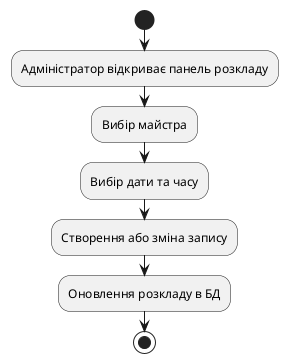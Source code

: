 @startuml server_activity_schedule
start
:Адміністратор відкриває панель розкладу;
:Вибір майстра;
:Вибір дати та часу;
:Створення або зміна запису;
:Оновлення розкладу в БД;
stop
@enduml
